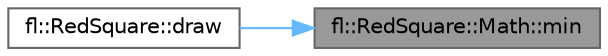 digraph "fl::RedSquare::Math::min"
{
 // LATEX_PDF_SIZE
  bgcolor="transparent";
  edge [fontname=Helvetica,fontsize=10,labelfontname=Helvetica,labelfontsize=10];
  node [fontname=Helvetica,fontsize=10,shape=box,height=0.2,width=0.4];
  rankdir="RL";
  Node1 [id="Node000001",label="fl::RedSquare::Math::min",height=0.2,width=0.4,color="gray40", fillcolor="grey60", style="filled", fontcolor="black",tooltip=" "];
  Node1 -> Node2 [id="edge1_Node000001_Node000002",dir="back",color="steelblue1",style="solid",tooltip=" "];
  Node2 [id="Node000002",label="fl::RedSquare::draw",height=0.2,width=0.4,color="grey40", fillcolor="white", style="filled",URL="$d0/d3e/classfl_1_1_red_square.html#a7efbd2810b3ebb2d6d30b70fa3840ca5",tooltip=" "];
}
